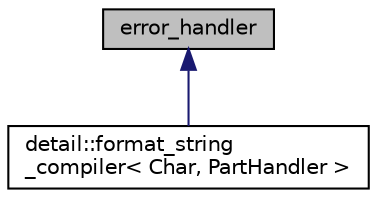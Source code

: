 digraph "error_handler"
{
 // INTERACTIVE_SVG=YES
  edge [fontname="Helvetica",fontsize="10",labelfontname="Helvetica",labelfontsize="10"];
  node [fontname="Helvetica",fontsize="10",shape=record];
  Node1 [label="error_handler",height=0.2,width=0.4,color="black", fillcolor="grey75", style="filled", fontcolor="black"];
  Node1 -> Node2 [dir="back",color="midnightblue",fontsize="10",style="solid",fontname="Helvetica"];
  Node2 [label="detail::format_string\l_compiler\< Char, PartHandler \>",height=0.2,width=0.4,color="black", fillcolor="white", style="filled",URL="$classdetail_1_1format__string__compiler.html"];
}
